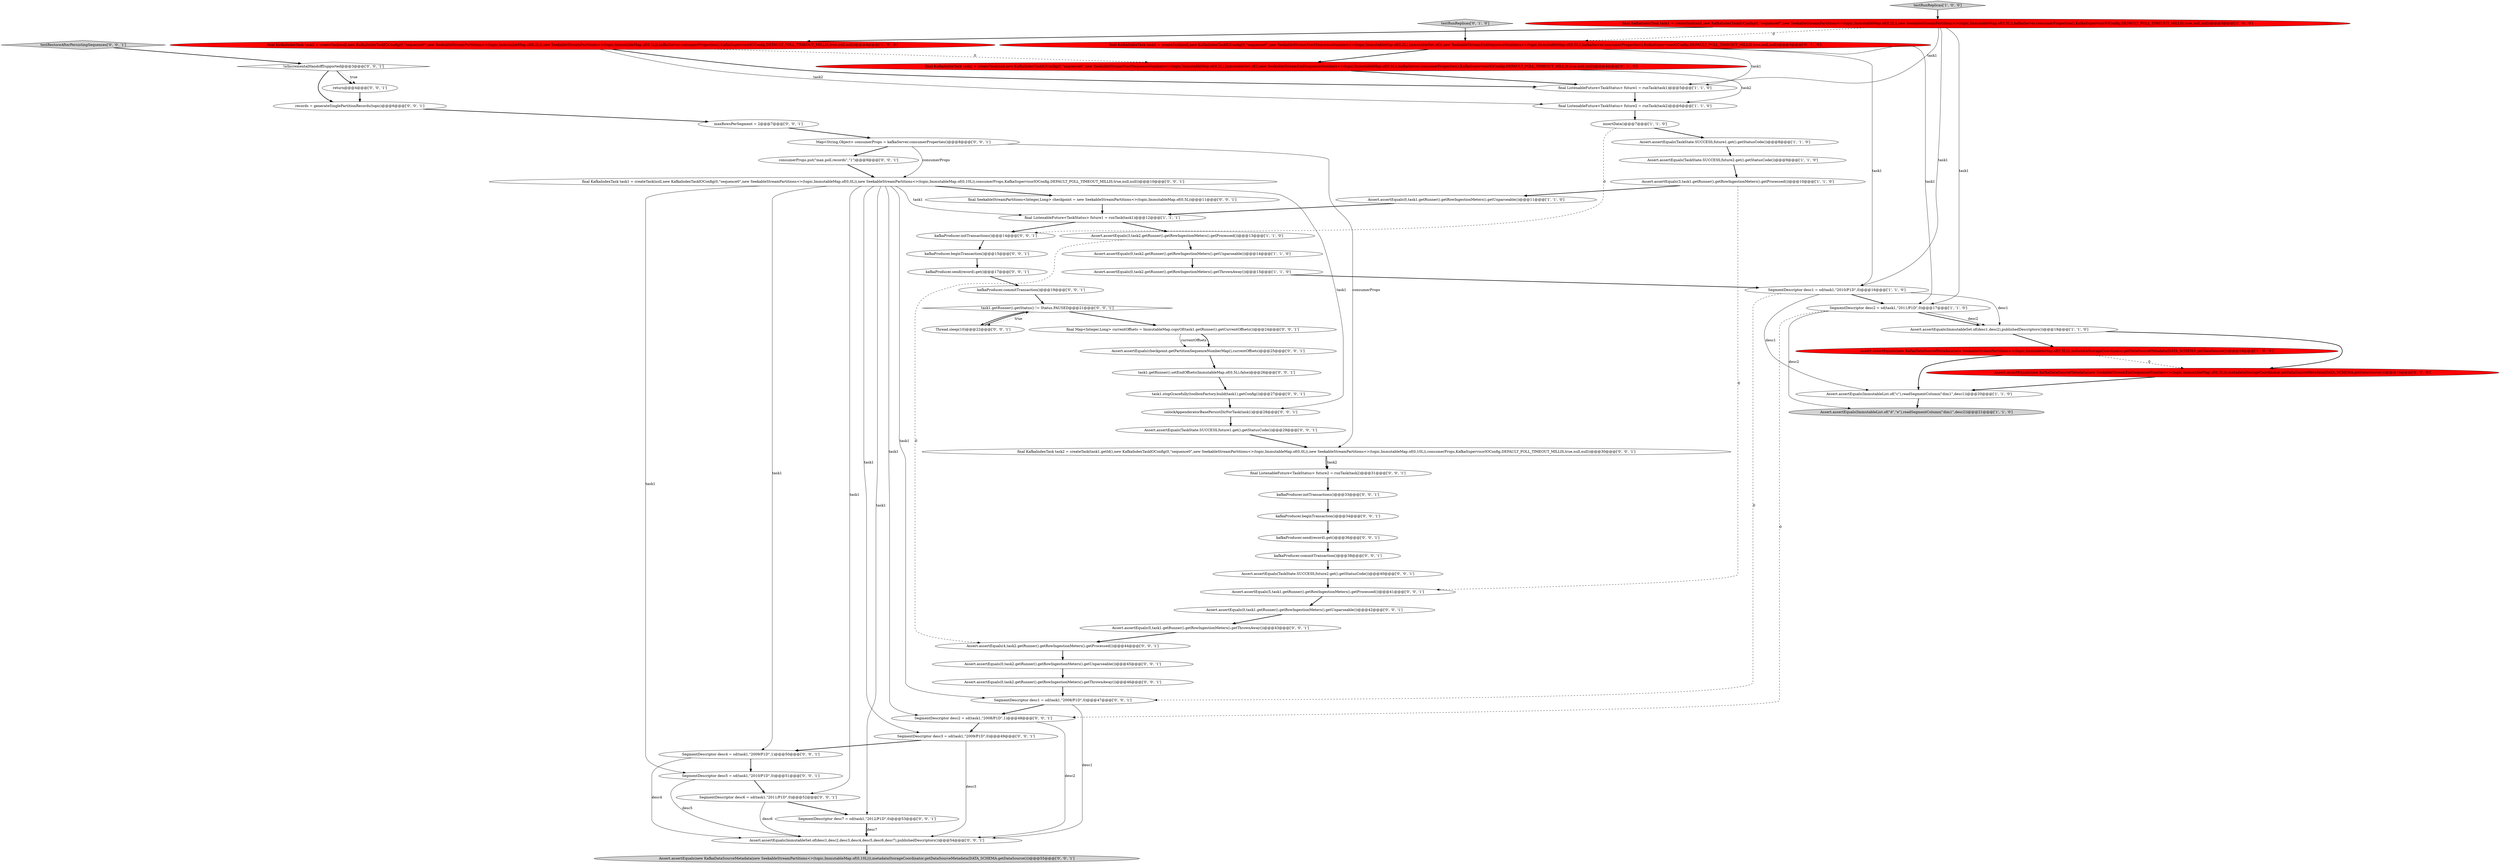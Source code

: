 digraph {
22 [style = filled, label = "testRunReplicas['0', '1', '0']", fillcolor = lightgray, shape = diamond image = "AAA0AAABBB2BBB"];
21 [style = filled, label = "final KafkaIndexTask task1 = createTask(null,new KafkaIndexTaskIOConfig(0,\"sequence0\",new SeekableStreamStartSequenceNumbers<>(topic,ImmutableMap.of(0,2L),ImmutableSet.of()),new SeekableStreamEndSequenceNumbers<>(topic,ImmutableMap.of(0,5L)),kafkaServer.consumerProperties(),KafkaSupervisorIOConfig.DEFAULT_POLL_TIMEOUT_MILLIS,true,null,null))@@@3@@@['0', '1', '0']", fillcolor = red, shape = ellipse image = "AAA1AAABBB2BBB"];
39 [style = filled, label = "return@@@4@@@['0', '0', '1']", fillcolor = white, shape = ellipse image = "AAA0AAABBB3BBB"];
34 [style = filled, label = "final KafkaIndexTask task2 = createTask(task1.getId(),new KafkaIndexTaskIOConfig(0,\"sequence0\",new SeekableStreamPartitions<>(topic,ImmutableMap.of(0,0L)),new SeekableStreamPartitions<>(topic,ImmutableMap.of(0,10L)),consumerProps,KafkaSupervisorIOConfig.DEFAULT_POLL_TIMEOUT_MILLIS,true,null,null))@@@30@@@['0', '0', '1']", fillcolor = white, shape = ellipse image = "AAA0AAABBB3BBB"];
30 [style = filled, label = "task1.getRunner().getStatus() != Status.PAUSED@@@21@@@['0', '0', '1']", fillcolor = white, shape = diamond image = "AAA0AAABBB3BBB"];
63 [style = filled, label = "kafkaProducer.send(record).get()@@@36@@@['0', '0', '1']", fillcolor = white, shape = ellipse image = "AAA0AAABBB3BBB"];
2 [style = filled, label = "Assert.assertEquals(ImmutableList.of(\"c\"),readSegmentColumn(\"dim1\",desc1))@@@20@@@['1', '1', '0']", fillcolor = white, shape = ellipse image = "AAA0AAABBB1BBB"];
13 [style = filled, label = "final ListenableFuture<TaskStatus> future1 = runTask(task1)@@@12@@@['1', '1', '1']", fillcolor = white, shape = ellipse image = "AAA0AAABBB1BBB"];
0 [style = filled, label = "Assert.assertEquals(0,task2.getRunner().getRowIngestionMeters().getThrownAway())@@@15@@@['1', '1', '0']", fillcolor = white, shape = ellipse image = "AAA0AAABBB1BBB"];
33 [style = filled, label = "kafkaProducer.initTransactions()@@@14@@@['0', '0', '1']", fillcolor = white, shape = ellipse image = "AAA0AAABBB3BBB"];
18 [style = filled, label = "Assert.assertEquals(ImmutableSet.of(desc1,desc2),publishedDescriptors())@@@18@@@['1', '1', '0']", fillcolor = white, shape = ellipse image = "AAA0AAABBB1BBB"];
40 [style = filled, label = "SegmentDescriptor desc2 = sd(task1,\"2008/P1D\",1)@@@48@@@['0', '0', '1']", fillcolor = white, shape = ellipse image = "AAA0AAABBB3BBB"];
24 [style = filled, label = "SegmentDescriptor desc7 = sd(task1,\"2012/P1D\",0)@@@53@@@['0', '0', '1']", fillcolor = white, shape = ellipse image = "AAA0AAABBB3BBB"];
36 [style = filled, label = "kafkaProducer.beginTransaction()@@@15@@@['0', '0', '1']", fillcolor = white, shape = ellipse image = "AAA0AAABBB3BBB"];
49 [style = filled, label = "task1.stopGracefully(toolboxFactory.build(task1).getConfig())@@@27@@@['0', '0', '1']", fillcolor = white, shape = ellipse image = "AAA0AAABBB3BBB"];
62 [style = filled, label = "SegmentDescriptor desc6 = sd(task1,\"2011/P1D\",0)@@@52@@@['0', '0', '1']", fillcolor = white, shape = ellipse image = "AAA0AAABBB3BBB"];
60 [style = filled, label = "Assert.assertEquals(0,task1.getRunner().getRowIngestionMeters().getUnparseable())@@@42@@@['0', '0', '1']", fillcolor = white, shape = ellipse image = "AAA0AAABBB3BBB"];
3 [style = filled, label = "Assert.assertEquals(0,task1.getRunner().getRowIngestionMeters().getUnparseable())@@@11@@@['1', '1', '0']", fillcolor = white, shape = ellipse image = "AAA0AAABBB1BBB"];
15 [style = filled, label = "SegmentDescriptor desc1 = sd(task1,\"2010/P1D\",0)@@@16@@@['1', '1', '0']", fillcolor = white, shape = ellipse image = "AAA0AAABBB1BBB"];
16 [style = filled, label = "final ListenableFuture<TaskStatus> future2 = runTask(task2)@@@6@@@['1', '1', '0']", fillcolor = white, shape = ellipse image = "AAA0AAABBB1BBB"];
28 [style = filled, label = "!isIncrementalHandoffSupported@@@3@@@['0', '0', '1']", fillcolor = white, shape = diamond image = "AAA0AAABBB3BBB"];
54 [style = filled, label = "Assert.assertEquals(new KafkaDataSourceMetadata(new SeekableStreamPartitions<>(topic,ImmutableMap.of(0,10L))),metadataStorageCoordinator.getDataSourceMetadata(DATA_SCHEMA.getDataSource()))@@@55@@@['0', '0', '1']", fillcolor = lightgray, shape = ellipse image = "AAA0AAABBB3BBB"];
42 [style = filled, label = "SegmentDescriptor desc3 = sd(task1,\"2009/P1D\",0)@@@49@@@['0', '0', '1']", fillcolor = white, shape = ellipse image = "AAA0AAABBB3BBB"];
58 [style = filled, label = "Assert.assertEquals(0,task2.getRunner().getRowIngestionMeters().getUnparseable())@@@45@@@['0', '0', '1']", fillcolor = white, shape = ellipse image = "AAA0AAABBB3BBB"];
6 [style = filled, label = "Assert.assertEquals(0,task2.getRunner().getRowIngestionMeters().getUnparseable())@@@14@@@['1', '1', '0']", fillcolor = white, shape = ellipse image = "AAA0AAABBB1BBB"];
48 [style = filled, label = "maxRowsPerSegment = 2@@@7@@@['0', '0', '1']", fillcolor = white, shape = ellipse image = "AAA0AAABBB3BBB"];
14 [style = filled, label = "insertData()@@@7@@@['1', '1', '0']", fillcolor = white, shape = ellipse image = "AAA0AAABBB1BBB"];
52 [style = filled, label = "kafkaProducer.send(record).get()@@@17@@@['0', '0', '1']", fillcolor = white, shape = ellipse image = "AAA0AAABBB3BBB"];
17 [style = filled, label = "Assert.assertEquals(TaskState.SUCCESS,future1.get().getStatusCode())@@@8@@@['1', '1', '0']", fillcolor = white, shape = ellipse image = "AAA0AAABBB1BBB"];
23 [style = filled, label = "final KafkaIndexTask task2 = createTask(null,new KafkaIndexTaskIOConfig(0,\"sequence0\",new SeekableStreamStartSequenceNumbers<>(topic,ImmutableMap.of(0,2L),ImmutableSet.of()),new SeekableStreamEndSequenceNumbers<>(topic,ImmutableMap.of(0,5L)),kafkaServer.consumerProperties(),KafkaSupervisorIOConfig.DEFAULT_POLL_TIMEOUT_MILLIS,true,null,null))@@@4@@@['0', '1', '0']", fillcolor = red, shape = ellipse image = "AAA1AAABBB2BBB"];
37 [style = filled, label = "kafkaProducer.initTransactions()@@@33@@@['0', '0', '1']", fillcolor = white, shape = ellipse image = "AAA0AAABBB3BBB"];
9 [style = filled, label = "final ListenableFuture<TaskStatus> future1 = runTask(task1)@@@5@@@['1', '1', '0']", fillcolor = white, shape = ellipse image = "AAA0AAABBB1BBB"];
20 [style = filled, label = "Assert.assertEquals(new KafkaDataSourceMetadata(new SeekableStreamEndSequenceNumbers<>(topic,ImmutableMap.of(0,5L))),metadataStorageCoordinator.getDataSourceMetadata(DATA_SCHEMA.getDataSource()))@@@19@@@['0', '1', '0']", fillcolor = red, shape = ellipse image = "AAA1AAABBB2BBB"];
43 [style = filled, label = "Thread.sleep(10)@@@22@@@['0', '0', '1']", fillcolor = white, shape = ellipse image = "AAA0AAABBB3BBB"];
61 [style = filled, label = "final SeekableStreamPartitions<Integer,Long> checkpoint = new SeekableStreamPartitions<>(topic,ImmutableMap.of(0,5L))@@@11@@@['0', '0', '1']", fillcolor = white, shape = ellipse image = "AAA0AAABBB3BBB"];
29 [style = filled, label = "testRestoreAfterPersistingSequences['0', '0', '1']", fillcolor = lightgray, shape = diamond image = "AAA0AAABBB3BBB"];
44 [style = filled, label = "SegmentDescriptor desc1 = sd(task1,\"2008/P1D\",0)@@@47@@@['0', '0', '1']", fillcolor = white, shape = ellipse image = "AAA0AAABBB3BBB"];
25 [style = filled, label = "kafkaProducer.commitTransaction()@@@38@@@['0', '0', '1']", fillcolor = white, shape = ellipse image = "AAA0AAABBB3BBB"];
8 [style = filled, label = "Assert.assertEquals(ImmutableList.of(\"d\",\"e\"),readSegmentColumn(\"dim1\",desc2))@@@21@@@['1', '1', '0']", fillcolor = lightgray, shape = ellipse image = "AAA0AAABBB1BBB"];
38 [style = filled, label = "SegmentDescriptor desc5 = sd(task1,\"2010/P1D\",0)@@@51@@@['0', '0', '1']", fillcolor = white, shape = ellipse image = "AAA0AAABBB3BBB"];
11 [style = filled, label = "SegmentDescriptor desc2 = sd(task1,\"2011/P1D\",0)@@@17@@@['1', '1', '0']", fillcolor = white, shape = ellipse image = "AAA0AAABBB1BBB"];
7 [style = filled, label = "testRunReplicas['1', '0', '0']", fillcolor = lightgray, shape = diamond image = "AAA0AAABBB1BBB"];
1 [style = filled, label = "final KafkaIndexTask task1 = createTask(null,new KafkaIndexTaskIOConfig(0,\"sequence0\",new SeekableStreamPartitions<>(topic,ImmutableMap.of(0,2L)),new SeekableStreamPartitions<>(topic,ImmutableMap.of(0,5L)),kafkaServer.consumerProperties(),KafkaSupervisorIOConfig.DEFAULT_POLL_TIMEOUT_MILLIS,true,null,null))@@@3@@@['1', '0', '0']", fillcolor = red, shape = ellipse image = "AAA1AAABBB1BBB"];
41 [style = filled, label = "final KafkaIndexTask task1 = createTask(null,new KafkaIndexTaskIOConfig(0,\"sequence0\",new SeekableStreamPartitions<>(topic,ImmutableMap.of(0,0L)),new SeekableStreamPartitions<>(topic,ImmutableMap.of(0,10L)),consumerProps,KafkaSupervisorIOConfig.DEFAULT_POLL_TIMEOUT_MILLIS,true,null,null))@@@10@@@['0', '0', '1']", fillcolor = white, shape = ellipse image = "AAA0AAABBB3BBB"];
50 [style = filled, label = "records = generateSinglePartitionRecords(topic)@@@6@@@['0', '0', '1']", fillcolor = white, shape = ellipse image = "AAA0AAABBB3BBB"];
65 [style = filled, label = "final Map<Integer,Long> currentOffsets = ImmutableMap.copyOf(task1.getRunner().getCurrentOffsets())@@@24@@@['0', '0', '1']", fillcolor = white, shape = ellipse image = "AAA0AAABBB3BBB"];
46 [style = filled, label = "kafkaProducer.beginTransaction()@@@34@@@['0', '0', '1']", fillcolor = white, shape = ellipse image = "AAA0AAABBB3BBB"];
57 [style = filled, label = "Assert.assertEquals(0,task1.getRunner().getRowIngestionMeters().getThrownAway())@@@43@@@['0', '0', '1']", fillcolor = white, shape = ellipse image = "AAA0AAABBB3BBB"];
56 [style = filled, label = "task1.getRunner().setEndOffsets(ImmutableMap.of(0,5L),false)@@@26@@@['0', '0', '1']", fillcolor = white, shape = ellipse image = "AAA0AAABBB3BBB"];
5 [style = filled, label = "Assert.assertEquals(3,task2.getRunner().getRowIngestionMeters().getProcessed())@@@13@@@['1', '1', '0']", fillcolor = white, shape = ellipse image = "AAA0AAABBB1BBB"];
4 [style = filled, label = "Assert.assertEquals(3,task1.getRunner().getRowIngestionMeters().getProcessed())@@@10@@@['1', '1', '0']", fillcolor = white, shape = ellipse image = "AAA0AAABBB1BBB"];
12 [style = filled, label = "Assert.assertEquals(new KafkaDataSourceMetadata(new SeekableStreamPartitions<>(topic,ImmutableMap.of(0,5L))),metadataStorageCoordinator.getDataSourceMetadata(DATA_SCHEMA.getDataSource()))@@@19@@@['1', '0', '0']", fillcolor = red, shape = ellipse image = "AAA1AAABBB1BBB"];
59 [style = filled, label = "consumerProps.put(\"max.poll.records\",\"1\")@@@9@@@['0', '0', '1']", fillcolor = white, shape = ellipse image = "AAA0AAABBB3BBB"];
64 [style = filled, label = "Assert.assertEquals(0,task2.getRunner().getRowIngestionMeters().getThrownAway())@@@46@@@['0', '0', '1']", fillcolor = white, shape = ellipse image = "AAA0AAABBB3BBB"];
66 [style = filled, label = "Assert.assertEquals(ImmutableSet.of(desc1,desc2,desc3,desc4,desc5,desc6,desc7),publishedDescriptors())@@@54@@@['0', '0', '1']", fillcolor = white, shape = ellipse image = "AAA0AAABBB3BBB"];
51 [style = filled, label = "Assert.assertEquals(TaskState.SUCCESS,future2.get().getStatusCode())@@@40@@@['0', '0', '1']", fillcolor = white, shape = ellipse image = "AAA0AAABBB3BBB"];
31 [style = filled, label = "Assert.assertEquals(5,task1.getRunner().getRowIngestionMeters().getProcessed())@@@41@@@['0', '0', '1']", fillcolor = white, shape = ellipse image = "AAA0AAABBB3BBB"];
45 [style = filled, label = "kafkaProducer.commitTransaction()@@@19@@@['0', '0', '1']", fillcolor = white, shape = ellipse image = "AAA0AAABBB3BBB"];
53 [style = filled, label = "Assert.assertEquals(checkpoint.getPartitionSequenceNumberMap(),currentOffsets)@@@25@@@['0', '0', '1']", fillcolor = white, shape = ellipse image = "AAA0AAABBB3BBB"];
55 [style = filled, label = "unlockAppenderatorBasePersistDirForTask(task1)@@@28@@@['0', '0', '1']", fillcolor = white, shape = ellipse image = "AAA0AAABBB3BBB"];
10 [style = filled, label = "final KafkaIndexTask task2 = createTask(null,new KafkaIndexTaskIOConfig(0,\"sequence0\",new SeekableStreamPartitions<>(topic,ImmutableMap.of(0,2L)),new SeekableStreamPartitions<>(topic,ImmutableMap.of(0,5L)),kafkaServer.consumerProperties(),KafkaSupervisorIOConfig.DEFAULT_POLL_TIMEOUT_MILLIS,true,null,null))@@@4@@@['1', '0', '0']", fillcolor = red, shape = ellipse image = "AAA1AAABBB1BBB"];
27 [style = filled, label = "Assert.assertEquals(TaskState.SUCCESS,future1.get().getStatusCode())@@@29@@@['0', '0', '1']", fillcolor = white, shape = ellipse image = "AAA0AAABBB3BBB"];
32 [style = filled, label = "Map<String,Object> consumerProps = kafkaServer.consumerProperties()@@@8@@@['0', '0', '1']", fillcolor = white, shape = ellipse image = "AAA0AAABBB3BBB"];
47 [style = filled, label = "SegmentDescriptor desc4 = sd(task1,\"2009/P1D\",1)@@@50@@@['0', '0', '1']", fillcolor = white, shape = ellipse image = "AAA0AAABBB3BBB"];
26 [style = filled, label = "Assert.assertEquals(4,task2.getRunner().getRowIngestionMeters().getProcessed())@@@44@@@['0', '0', '1']", fillcolor = white, shape = ellipse image = "AAA0AAABBB3BBB"];
19 [style = filled, label = "Assert.assertEquals(TaskState.SUCCESS,future2.get().getStatusCode())@@@9@@@['1', '1', '0']", fillcolor = white, shape = ellipse image = "AAA0AAABBB1BBB"];
35 [style = filled, label = "final ListenableFuture<TaskStatus> future2 = runTask(task2)@@@31@@@['0', '0', '1']", fillcolor = white, shape = ellipse image = "AAA0AAABBB3BBB"];
24->66 [style = solid, label="desc7"];
11->40 [style = dashed, label="0"];
28->50 [style = bold, label=""];
14->17 [style = bold, label=""];
21->9 [style = solid, label="task1"];
65->53 [style = solid, label="currentOffsets"];
45->30 [style = bold, label=""];
0->15 [style = bold, label=""];
9->16 [style = bold, label=""];
49->55 [style = bold, label=""];
30->65 [style = bold, label=""];
41->62 [style = solid, label="task1"];
12->2 [style = bold, label=""];
41->38 [style = solid, label="task1"];
15->11 [style = bold, label=""];
41->24 [style = solid, label="task1"];
35->37 [style = bold, label=""];
47->66 [style = solid, label="desc4"];
38->62 [style = bold, label=""];
11->8 [style = solid, label="desc2"];
23->16 [style = solid, label="task2"];
31->60 [style = bold, label=""];
41->44 [style = solid, label="task1"];
16->14 [style = bold, label=""];
34->35 [style = solid, label="task2"];
30->43 [style = dotted, label="true"];
10->16 [style = solid, label="task2"];
25->51 [style = bold, label=""];
39->50 [style = bold, label=""];
4->3 [style = bold, label=""];
7->1 [style = bold, label=""];
12->20 [style = dashed, label="0"];
5->26 [style = dashed, label="0"];
41->40 [style = solid, label="task1"];
62->66 [style = solid, label="desc6"];
18->12 [style = bold, label=""];
52->45 [style = bold, label=""];
61->13 [style = bold, label=""];
14->33 [style = dashed, label="0"];
32->59 [style = bold, label=""];
11->18 [style = bold, label=""];
41->61 [style = bold, label=""];
66->54 [style = bold, label=""];
21->11 [style = solid, label="task1"];
1->9 [style = solid, label="task1"];
18->20 [style = bold, label=""];
46->63 [style = bold, label=""];
60->57 [style = bold, label=""];
37->46 [style = bold, label=""];
5->6 [style = bold, label=""];
41->47 [style = solid, label="task1"];
33->36 [style = bold, label=""];
38->66 [style = solid, label="desc5"];
55->27 [style = bold, label=""];
13->5 [style = bold, label=""];
48->32 [style = bold, label=""];
1->11 [style = solid, label="task1"];
53->56 [style = bold, label=""];
65->53 [style = bold, label=""];
34->35 [style = bold, label=""];
32->41 [style = solid, label="consumerProps"];
21->15 [style = solid, label="task1"];
40->66 [style = solid, label="desc2"];
21->23 [style = bold, label=""];
64->44 [style = bold, label=""];
44->66 [style = solid, label="desc1"];
30->43 [style = bold, label=""];
36->52 [style = bold, label=""];
24->66 [style = bold, label=""];
28->39 [style = bold, label=""];
57->26 [style = bold, label=""];
42->47 [style = bold, label=""];
41->13 [style = solid, label="task1"];
50->48 [style = bold, label=""];
15->18 [style = solid, label="desc1"];
15->2 [style = solid, label="desc1"];
27->34 [style = bold, label=""];
63->25 [style = bold, label=""];
62->24 [style = bold, label=""];
42->66 [style = solid, label="desc3"];
10->9 [style = bold, label=""];
10->23 [style = dashed, label="0"];
58->64 [style = bold, label=""];
1->15 [style = solid, label="task1"];
26->58 [style = bold, label=""];
32->34 [style = solid, label="consumerProps"];
56->49 [style = bold, label=""];
11->18 [style = solid, label="desc2"];
41->42 [style = solid, label="task1"];
22->21 [style = bold, label=""];
44->40 [style = bold, label=""];
4->31 [style = dashed, label="0"];
15->44 [style = dashed, label="0"];
6->0 [style = bold, label=""];
1->21 [style = dashed, label="0"];
47->38 [style = bold, label=""];
17->19 [style = bold, label=""];
43->30 [style = bold, label=""];
20->2 [style = bold, label=""];
29->28 [style = bold, label=""];
3->13 [style = bold, label=""];
41->55 [style = solid, label="task1"];
19->4 [style = bold, label=""];
51->31 [style = bold, label=""];
13->33 [style = bold, label=""];
28->39 [style = dotted, label="true"];
1->10 [style = bold, label=""];
23->9 [style = bold, label=""];
59->41 [style = bold, label=""];
40->42 [style = bold, label=""];
2->8 [style = bold, label=""];
}
